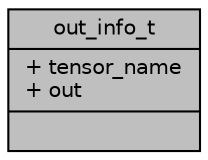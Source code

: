 digraph "out_info_t"
{
 // INTERACTIVE_SVG=YES
 // LATEX_PDF_SIZE
  bgcolor="transparent";
  edge [fontname="Helvetica",fontsize="10",labelfontname="Helvetica",labelfontsize="10"];
  node [fontname="Helvetica",fontsize="10",shape=record];
  Node1 [label="{out_info_t\n|+ tensor_name\l+ out\l|}",height=0.2,width=0.4,color="black", fillcolor="grey75", style="filled", fontcolor="black",tooltip="The information of one vp output."];
}
